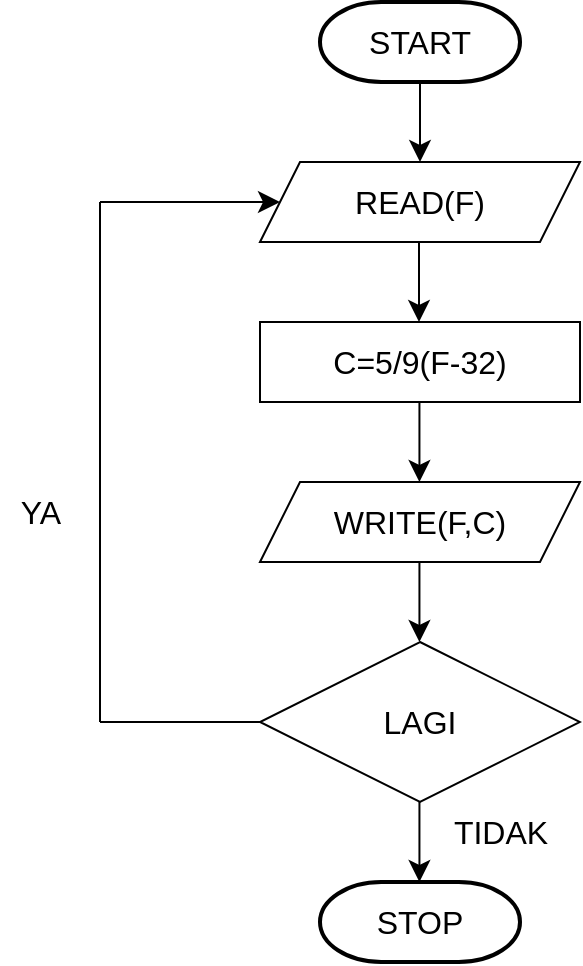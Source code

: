 <mxfile version="23.1.0" type="device">
  <diagram id="C5RBs43oDa-KdzZeNtuy" name="Page-1">
    <mxGraphModel dx="1517" dy="849" grid="1" gridSize="10" guides="1" tooltips="1" connect="1" arrows="1" fold="1" page="1" pageScale="1" pageWidth="827" pageHeight="1169" math="0" shadow="0">
      <root>
        <mxCell id="WIyWlLk6GJQsqaUBKTNV-0" />
        <mxCell id="WIyWlLk6GJQsqaUBKTNV-1" parent="WIyWlLk6GJQsqaUBKTNV-0" />
        <mxCell id="M84_vFQrULTy3wIKrj5_-1" value="START" style="strokeWidth=2;html=1;shape=mxgraph.flowchart.terminator;whiteSpace=wrap;fontSize=16;" vertex="1" parent="WIyWlLk6GJQsqaUBKTNV-1">
          <mxGeometry x="387" y="159" width="100" height="40" as="geometry" />
        </mxCell>
        <mxCell id="M84_vFQrULTy3wIKrj5_-5" value="READ(F)" style="shape=parallelogram;perimeter=parallelogramPerimeter;whiteSpace=wrap;html=1;fixedSize=1;fontSize=16;" vertex="1" parent="WIyWlLk6GJQsqaUBKTNV-1">
          <mxGeometry x="357" y="239" width="160" height="40" as="geometry" />
        </mxCell>
        <mxCell id="M84_vFQrULTy3wIKrj5_-6" value="C=5/9(F-32)" style="rounded=0;whiteSpace=wrap;html=1;fontSize=16;" vertex="1" parent="WIyWlLk6GJQsqaUBKTNV-1">
          <mxGeometry x="357" y="319" width="160" height="40" as="geometry" />
        </mxCell>
        <mxCell id="M84_vFQrULTy3wIKrj5_-7" value="WRITE(F,C)" style="shape=parallelogram;perimeter=parallelogramPerimeter;whiteSpace=wrap;html=1;fixedSize=1;fontSize=16;" vertex="1" parent="WIyWlLk6GJQsqaUBKTNV-1">
          <mxGeometry x="357" y="399" width="160" height="40" as="geometry" />
        </mxCell>
        <mxCell id="M84_vFQrULTy3wIKrj5_-8" value="LAGI" style="rhombus;whiteSpace=wrap;html=1;fontSize=16;" vertex="1" parent="WIyWlLk6GJQsqaUBKTNV-1">
          <mxGeometry x="357" y="479" width="160" height="80" as="geometry" />
        </mxCell>
        <mxCell id="M84_vFQrULTy3wIKrj5_-9" value="STOP" style="strokeWidth=2;html=1;shape=mxgraph.flowchart.terminator;whiteSpace=wrap;fontSize=16;" vertex="1" parent="WIyWlLk6GJQsqaUBKTNV-1">
          <mxGeometry x="387" y="599" width="100" height="40" as="geometry" />
        </mxCell>
        <mxCell id="M84_vFQrULTy3wIKrj5_-10" value="" style="endArrow=classic;html=1;rounded=0;fontSize=12;startSize=8;endSize=8;curved=1;exitX=0.5;exitY=1;exitDx=0;exitDy=0;exitPerimeter=0;entryX=0.5;entryY=0;entryDx=0;entryDy=0;" edge="1" parent="WIyWlLk6GJQsqaUBKTNV-1" source="M84_vFQrULTy3wIKrj5_-1" target="M84_vFQrULTy3wIKrj5_-5">
          <mxGeometry width="50" height="50" relative="1" as="geometry">
            <mxPoint x="427" y="449" as="sourcePoint" />
            <mxPoint x="477" y="399" as="targetPoint" />
          </mxGeometry>
        </mxCell>
        <mxCell id="M84_vFQrULTy3wIKrj5_-11" value="" style="endArrow=classic;html=1;rounded=0;fontSize=12;startSize=8;endSize=8;curved=1;exitX=0.5;exitY=1;exitDx=0;exitDy=0;exitPerimeter=0;entryX=0.5;entryY=0;entryDx=0;entryDy=0;" edge="1" parent="WIyWlLk6GJQsqaUBKTNV-1">
          <mxGeometry width="50" height="50" relative="1" as="geometry">
            <mxPoint x="436.5" y="279" as="sourcePoint" />
            <mxPoint x="436.5" y="319" as="targetPoint" />
          </mxGeometry>
        </mxCell>
        <mxCell id="M84_vFQrULTy3wIKrj5_-12" value="" style="endArrow=classic;html=1;rounded=0;fontSize=12;startSize=8;endSize=8;curved=1;exitX=0.5;exitY=1;exitDx=0;exitDy=0;exitPerimeter=0;entryX=0.5;entryY=0;entryDx=0;entryDy=0;" edge="1" parent="WIyWlLk6GJQsqaUBKTNV-1">
          <mxGeometry width="50" height="50" relative="1" as="geometry">
            <mxPoint x="436.72" y="359" as="sourcePoint" />
            <mxPoint x="436.72" y="399" as="targetPoint" />
          </mxGeometry>
        </mxCell>
        <mxCell id="M84_vFQrULTy3wIKrj5_-13" value="" style="endArrow=classic;html=1;rounded=0;fontSize=12;startSize=8;endSize=8;curved=1;exitX=0.5;exitY=1;exitDx=0;exitDy=0;exitPerimeter=0;entryX=0.5;entryY=0;entryDx=0;entryDy=0;" edge="1" parent="WIyWlLk6GJQsqaUBKTNV-1">
          <mxGeometry width="50" height="50" relative="1" as="geometry">
            <mxPoint x="436.72" y="439" as="sourcePoint" />
            <mxPoint x="436.72" y="479" as="targetPoint" />
          </mxGeometry>
        </mxCell>
        <mxCell id="M84_vFQrULTy3wIKrj5_-14" value="" style="endArrow=classic;html=1;rounded=0;fontSize=12;startSize=8;endSize=8;curved=1;exitX=0.5;exitY=1;exitDx=0;exitDy=0;exitPerimeter=0;entryX=0.5;entryY=0;entryDx=0;entryDy=0;" edge="1" parent="WIyWlLk6GJQsqaUBKTNV-1">
          <mxGeometry width="50" height="50" relative="1" as="geometry">
            <mxPoint x="436.72" y="559" as="sourcePoint" />
            <mxPoint x="436.72" y="599" as="targetPoint" />
          </mxGeometry>
        </mxCell>
        <mxCell id="M84_vFQrULTy3wIKrj5_-15" value="" style="endArrow=classic;html=1;rounded=0;fontSize=12;startSize=8;endSize=8;curved=1;entryX=0;entryY=0.5;entryDx=0;entryDy=0;" edge="1" parent="WIyWlLk6GJQsqaUBKTNV-1" target="M84_vFQrULTy3wIKrj5_-5">
          <mxGeometry width="50" height="50" relative="1" as="geometry">
            <mxPoint x="277" y="259" as="sourcePoint" />
            <mxPoint x="477" y="279" as="targetPoint" />
          </mxGeometry>
        </mxCell>
        <mxCell id="M84_vFQrULTy3wIKrj5_-16" value="" style="endArrow=none;html=1;rounded=0;fontSize=12;startSize=8;endSize=8;curved=1;entryX=0;entryY=0.5;entryDx=0;entryDy=0;" edge="1" parent="WIyWlLk6GJQsqaUBKTNV-1" target="M84_vFQrULTy3wIKrj5_-8">
          <mxGeometry width="50" height="50" relative="1" as="geometry">
            <mxPoint x="277" y="519" as="sourcePoint" />
            <mxPoint x="387" y="509" as="targetPoint" />
          </mxGeometry>
        </mxCell>
        <mxCell id="M84_vFQrULTy3wIKrj5_-17" value="" style="endArrow=none;html=1;rounded=0;fontSize=12;startSize=8;endSize=8;curved=1;" edge="1" parent="WIyWlLk6GJQsqaUBKTNV-1">
          <mxGeometry width="50" height="50" relative="1" as="geometry">
            <mxPoint x="277" y="519" as="sourcePoint" />
            <mxPoint x="277" y="259" as="targetPoint" />
          </mxGeometry>
        </mxCell>
        <mxCell id="M84_vFQrULTy3wIKrj5_-18" value="YA" style="text;html=1;align=center;verticalAlign=middle;resizable=0;points=[];autosize=1;strokeColor=none;fillColor=none;fontSize=16;" vertex="1" parent="WIyWlLk6GJQsqaUBKTNV-1">
          <mxGeometry x="227" y="399" width="40" height="30" as="geometry" />
        </mxCell>
        <mxCell id="M84_vFQrULTy3wIKrj5_-19" value="TIDAK" style="text;html=1;align=center;verticalAlign=middle;resizable=0;points=[];autosize=1;strokeColor=none;fillColor=none;fontSize=16;" vertex="1" parent="WIyWlLk6GJQsqaUBKTNV-1">
          <mxGeometry x="442" y="559" width="70" height="30" as="geometry" />
        </mxCell>
      </root>
    </mxGraphModel>
  </diagram>
</mxfile>
